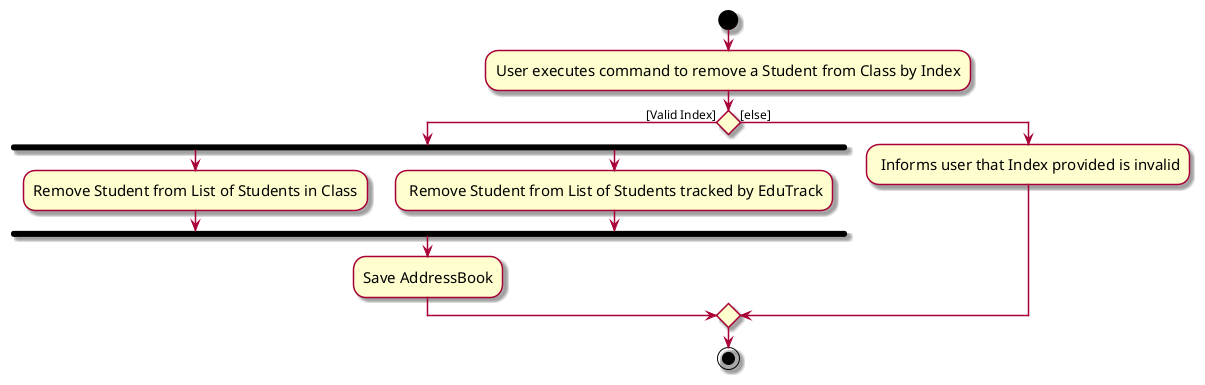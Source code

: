 @startuml
skin rose
skinparam ActivityFontSize 15
skinparam ArrowFontSize 12
start
:User executes command to remove a Student from Class by Index;

'Since the beta syntax does not support placing the condition outside the
'diamond we place it as the true branch instead.

if () then ([Valid Index])
    fork
        :Remove Student from List of Students in Class;
    fork again
        : Remove Student from List of Students tracked by EduTrack;
    end fork
    :Save AddressBook;
else ([else])
    : Informs user that Index provided is invalid;
endif
stop
@enduml